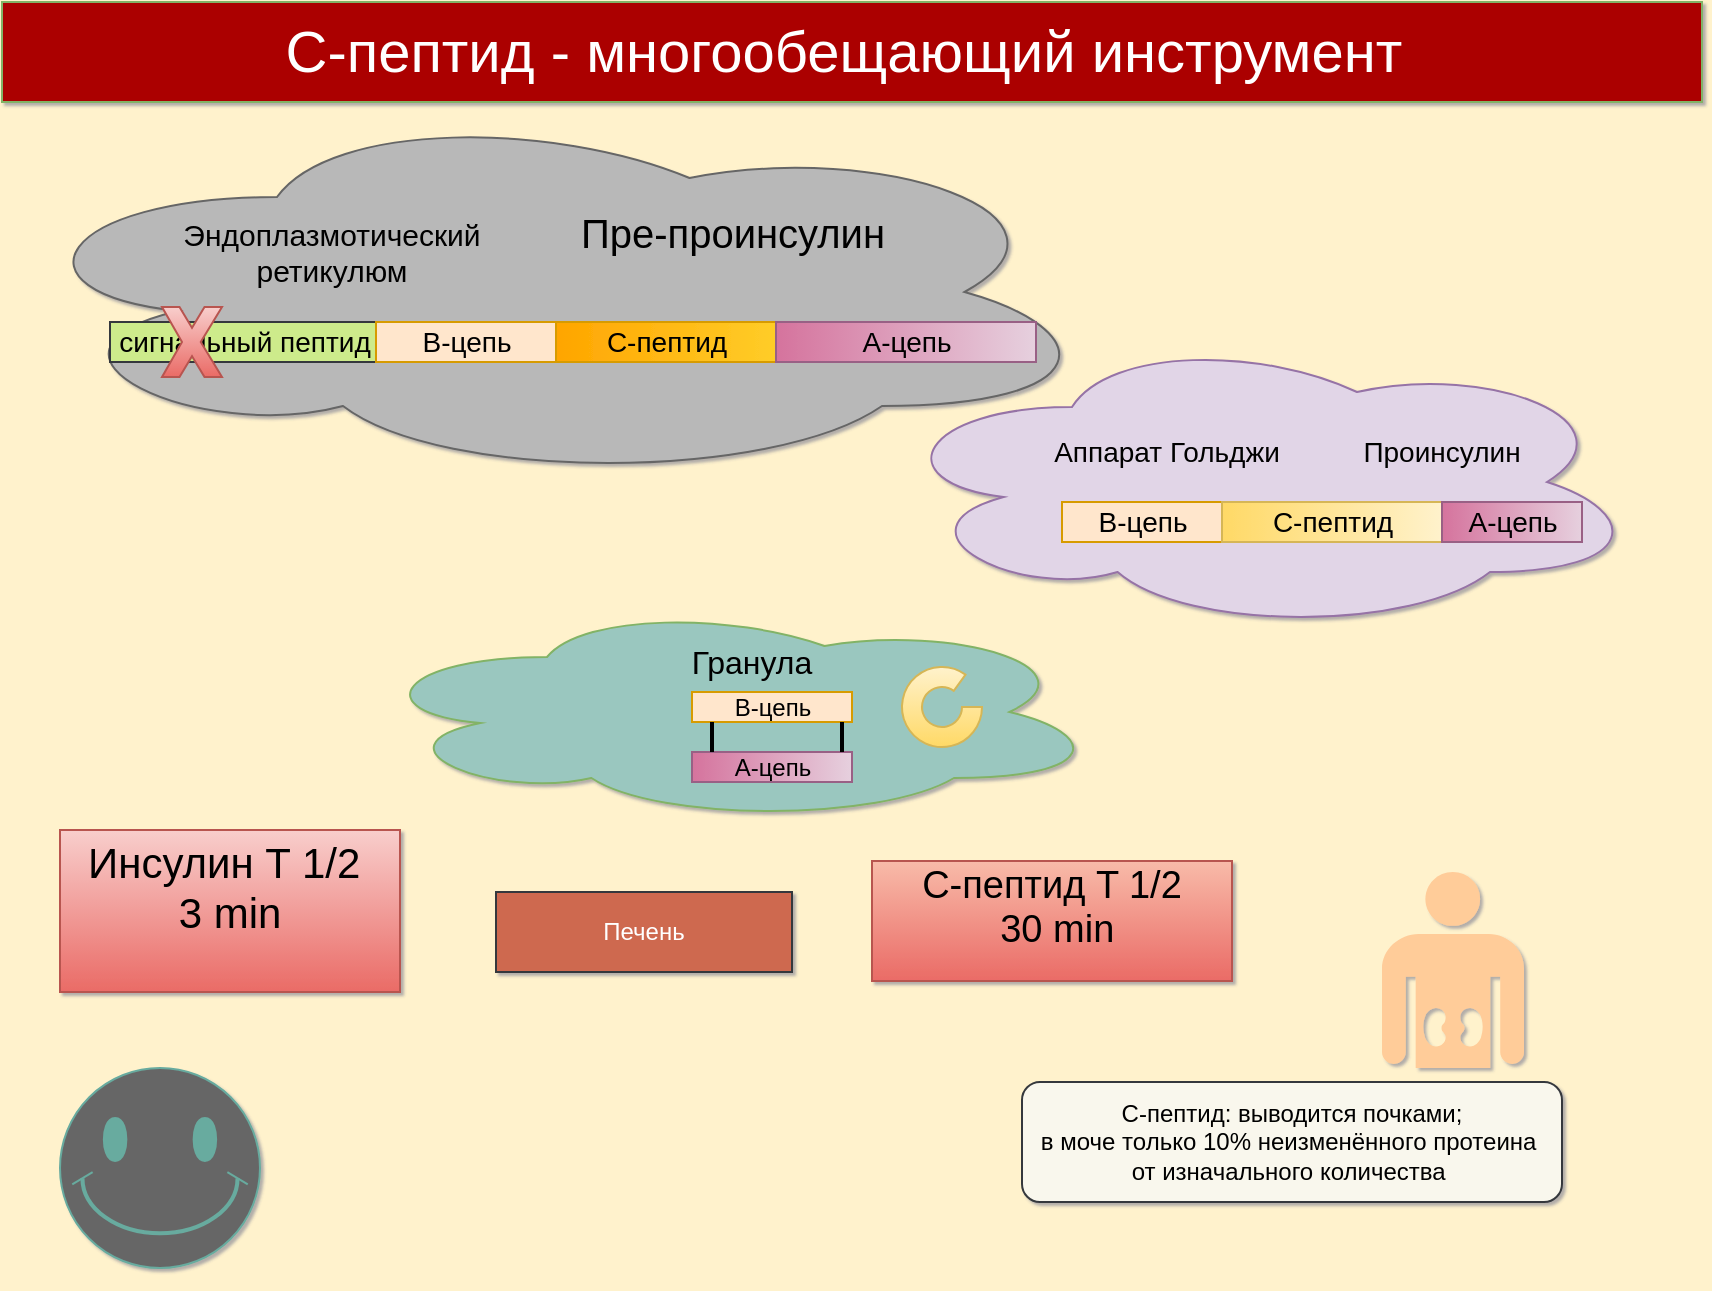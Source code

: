 <mxfile version="24.2.2" type="github">
  <diagram name="Page-1" id="Nb6X_47J_qrHw2PWxK47">
    <mxGraphModel dx="1152" dy="655" grid="0" gridSize="15" guides="1" tooltips="1" connect="1" arrows="1" fold="1" page="1" pageScale="1" pageWidth="850" pageHeight="1100" background="#FFF2CC" math="0" shadow="1">
      <root>
        <object label="" id="0">
          <mxCell />
        </object>
        <mxCell id="1" parent="0" />
        <mxCell id="pU_Kl8a3fYDby-MXZmW--5" value="" style="ellipse;shape=cloud;whiteSpace=wrap;html=1;fontSize=16;fillColor=#B8B8B8;fontColor=#333333;strokeColor=#666666;" vertex="1" parent="1">
          <mxGeometry y="50" width="550" height="190" as="geometry" />
        </mxCell>
        <mxCell id="pU_Kl8a3fYDby-MXZmW--6" value="Эндоплазмотический ретикулюм" style="text;html=1;align=center;verticalAlign=middle;whiteSpace=wrap;rounded=0;fontSize=15;" vertex="1" parent="1">
          <mxGeometry x="70" y="110" width="190" height="30" as="geometry" />
        </mxCell>
        <mxCell id="pU_Kl8a3fYDby-MXZmW--7" value="&lt;font style=&quot;font-size: 20px;&quot;&gt;Пре-проинсулин&lt;/font&gt;" style="text;html=1;align=center;verticalAlign=middle;whiteSpace=wrap;rounded=0;fontSize=20;" vertex="1" parent="1">
          <mxGeometry x="262" y="100" width="207" height="30" as="geometry" />
        </mxCell>
        <mxCell id="pU_Kl8a3fYDby-MXZmW--8" value="" style="ellipse;shape=cloud;whiteSpace=wrap;html=1;fillColor=#e1d5e7;strokeColor=#9673a6;" vertex="1" parent="1">
          <mxGeometry x="440" y="165" width="380" height="150" as="geometry" />
        </mxCell>
        <mxCell id="pU_Kl8a3fYDby-MXZmW--9" value="Аппарат Гольджи" style="text;html=1;align=center;verticalAlign=middle;whiteSpace=wrap;rounded=0;fontSize=14;" vertex="1" parent="1">
          <mxGeometry x="520" y="210" width="125" height="30" as="geometry" />
        </mxCell>
        <mxCell id="pU_Kl8a3fYDby-MXZmW--10" value="&lt;font style=&quot;font-size: 14px;&quot;&gt;Проинсулин&lt;/font&gt;" style="text;html=1;align=center;verticalAlign=middle;whiteSpace=wrap;rounded=0;" vertex="1" parent="1">
          <mxGeometry x="690" y="210" width="60" height="30" as="geometry" />
        </mxCell>
        <mxCell id="pU_Kl8a3fYDby-MXZmW--11" value="" style="ellipse;shape=cloud;whiteSpace=wrap;html=1;fillColor=#9AC7BF;strokeColor=#82b366;" vertex="1" parent="1">
          <mxGeometry x="180" y="300" width="370" height="110" as="geometry" />
        </mxCell>
        <mxCell id="pU_Kl8a3fYDby-MXZmW--12" value="&lt;font style=&quot;font-size: 16px;&quot;&gt;Гранула&lt;/font&gt;" style="text;html=1;align=center;verticalAlign=middle;whiteSpace=wrap;rounded=0;" vertex="1" parent="1">
          <mxGeometry x="345" y="315" width="60" height="30" as="geometry" />
        </mxCell>
        <mxCell id="pU_Kl8a3fYDby-MXZmW--28" value="" style="edgeStyle=orthogonalEdgeStyle;rounded=0;orthogonalLoop=1;jettySize=auto;html=1;curved=0;" edge="1" parent="1" source="pU_Kl8a3fYDby-MXZmW--13" target="pU_Kl8a3fYDby-MXZmW--15">
          <mxGeometry relative="1" as="geometry" />
        </mxCell>
        <mxCell id="pU_Kl8a3fYDby-MXZmW--13" value="&lt;font style=&quot;font-size: 14px;&quot;&gt;сигнальный пептид&lt;/font&gt;" style="html=1;points=[[0,0,0,0,5],[0,1,0,0,-5],[1,0,0,0,5],[1,1,0,0,-5]];perimeter=orthogonalPerimeter;outlineConnect=0;targetShapes=umlLifeline;portConstraint=eastwest;newEdgeStyle={&quot;curved&quot;:0,&quot;rounded&quot;:0};direction=south;fillColor=#cdeb8b;strokeColor=#36393d;" vertex="1" parent="1">
          <mxGeometry x="54" y="160" width="133" height="20" as="geometry" />
        </mxCell>
        <mxCell id="pU_Kl8a3fYDby-MXZmW--14" value="&lt;font style=&quot;font-size: 14px;&quot;&gt;В-цепь&lt;/font&gt;" style="html=1;points=[[0,0,0,0,5],[0,1,0,0,-5],[1,0,0,0,5],[1,1,0,0,-5]];perimeter=orthogonalPerimeter;outlineConnect=0;targetShapes=umlLifeline;portConstraint=eastwest;newEdgeStyle={&quot;curved&quot;:0,&quot;rounded&quot;:0};direction=south;fillColor=#ffe6cc;strokeColor=#d79b00;" vertex="1" parent="1">
          <mxGeometry x="187" y="160" width="90" height="20" as="geometry" />
        </mxCell>
        <mxCell id="pU_Kl8a3fYDby-MXZmW--15" value="&lt;font style=&quot;font-size: 14px;&quot;&gt;С-пептид&lt;/font&gt;" style="html=1;points=[[0,0,0,0,5],[0,1,0,0,-5],[1,0,0,0,5],[1,1,0,0,-5]];perimeter=orthogonalPerimeter;outlineConnect=0;targetShapes=umlLifeline;portConstraint=eastwest;newEdgeStyle={&quot;curved&quot;:0,&quot;rounded&quot;:0};direction=south;fillColor=#ffcd28;gradientColor=#ffa500;strokeColor=#d79b00;" vertex="1" parent="1">
          <mxGeometry x="277" y="160" width="110" height="20" as="geometry" />
        </mxCell>
        <mxCell id="pU_Kl8a3fYDby-MXZmW--16" value="&lt;font style=&quot;font-size: 14px;&quot;&gt;А-цепь&lt;/font&gt;" style="html=1;points=[[0,0,0,0,5],[0,1,0,0,-5],[1,0,0,0,5],[1,1,0,0,-5]];perimeter=orthogonalPerimeter;outlineConnect=0;targetShapes=umlLifeline;portConstraint=eastwest;newEdgeStyle={&quot;curved&quot;:0,&quot;rounded&quot;:0};direction=south;fillColor=#e6d0de;gradientColor=#d5739d;strokeColor=#996185;" vertex="1" parent="1">
          <mxGeometry x="387" y="160" width="130" height="20" as="geometry" />
        </mxCell>
        <mxCell id="pU_Kl8a3fYDby-MXZmW--21" value="&lt;font style=&quot;font-size: 14px;&quot;&gt;В-цепь&lt;/font&gt;" style="html=1;points=[[0,0,0,0,5],[0,1,0,0,-5],[1,0,0,0,5],[1,1,0,0,-5]];perimeter=orthogonalPerimeter;outlineConnect=0;targetShapes=umlLifeline;portConstraint=eastwest;newEdgeStyle={&quot;curved&quot;:0,&quot;rounded&quot;:0};direction=south;fillColor=#ffe6cc;strokeColor=#d79b00;" vertex="1" parent="1">
          <mxGeometry x="530" y="250" width="80" height="20" as="geometry" />
        </mxCell>
        <mxCell id="pU_Kl8a3fYDby-MXZmW--22" value="&lt;font style=&quot;font-size: 14px;&quot;&gt;С-пептид&lt;/font&gt;" style="html=1;points=[[0,0,0,0,5],[0,1,0,0,-5],[1,0,0,0,5],[1,1,0,0,-5]];perimeter=orthogonalPerimeter;outlineConnect=0;targetShapes=umlLifeline;portConstraint=eastwest;newEdgeStyle={&quot;curved&quot;:0,&quot;rounded&quot;:0};direction=south;fillColor=#fff2cc;gradientColor=#ffd966;strokeColor=#d6b656;" vertex="1" parent="1">
          <mxGeometry x="610" y="250" width="110" height="20" as="geometry" />
        </mxCell>
        <mxCell id="pU_Kl8a3fYDby-MXZmW--23" value="&lt;font style=&quot;font-size: 14px;&quot;&gt;А-цепь&lt;/font&gt;" style="html=1;points=[[0,0,0,0,5],[0,1,0,0,-5],[1,0,0,0,5],[1,1,0,0,-5]];perimeter=orthogonalPerimeter;outlineConnect=0;targetShapes=umlLifeline;portConstraint=eastwest;newEdgeStyle={&quot;curved&quot;:0,&quot;rounded&quot;:0};direction=south;fillColor=#e6d0de;gradientColor=#d5739d;strokeColor=#996185;" vertex="1" parent="1">
          <mxGeometry x="720" y="250" width="70" height="20" as="geometry" />
        </mxCell>
        <mxCell id="pU_Kl8a3fYDby-MXZmW--30" value="В-цепь" style="html=1;points=[[0,0,0,0,5],[0,1,0,0,-5],[1,0,0,0,5],[1,1,0,0,-5]];perimeter=orthogonalPerimeter;outlineConnect=0;targetShapes=umlLifeline;portConstraint=eastwest;newEdgeStyle={&quot;curved&quot;:0,&quot;rounded&quot;:0};direction=south;fillColor=#ffe6cc;strokeColor=#d79b00;" vertex="1" parent="1">
          <mxGeometry x="345" y="345" width="80" height="15" as="geometry" />
        </mxCell>
        <mxCell id="pU_Kl8a3fYDby-MXZmW--31" value="А-цепь" style="html=1;points=[[0,0,0,0,5],[0,1,0,0,-5],[1,0,0,0,5],[1,1,0,0,-5]];perimeter=orthogonalPerimeter;outlineConnect=0;targetShapes=umlLifeline;portConstraint=eastwest;newEdgeStyle={&quot;curved&quot;:0,&quot;rounded&quot;:0};direction=south;fillColor=#e6d0de;gradientColor=#d5739d;strokeColor=#996185;" vertex="1" parent="1">
          <mxGeometry x="345" y="375" width="80" height="15" as="geometry" />
        </mxCell>
        <mxCell id="pU_Kl8a3fYDby-MXZmW--35" value="" style="line;strokeWidth=2;direction=south;html=1;" vertex="1" parent="1">
          <mxGeometry x="350" y="360" width="10" height="15" as="geometry" />
        </mxCell>
        <mxCell id="pU_Kl8a3fYDby-MXZmW--39" value="" style="line;strokeWidth=2;direction=south;html=1;" vertex="1" parent="1">
          <mxGeometry x="415" y="360" width="10" height="15" as="geometry" />
        </mxCell>
        <mxCell id="pU_Kl8a3fYDby-MXZmW--41" value="" style="verticalLabelPosition=bottom;verticalAlign=top;html=1;shape=mxgraph.basic.partConcEllipse;startAngle=0.25;endAngle=0.1;arcWidth=0.5;fillColor=#fff2cc;gradientColor=#ffd966;strokeColor=#d6b656;" vertex="1" parent="1">
          <mxGeometry x="450" y="332.5" width="40" height="40" as="geometry" />
        </mxCell>
        <mxCell id="pU_Kl8a3fYDby-MXZmW--42" value="" style="shape=mxgraph.signs.healthcare.kidney;html=1;pointerEvents=1;fillColor=#FFCC99;strokeColor=none;verticalLabelPosition=bottom;verticalAlign=top;align=center;fontColor=#663300;" vertex="1" parent="1">
          <mxGeometry x="690" y="435" width="71" height="98" as="geometry" />
        </mxCell>
        <mxCell id="pU_Kl8a3fYDby-MXZmW--45" value="&lt;font color=&quot;#ffffff&quot;&gt;Печень&lt;/font&gt;" style="rounded=0;whiteSpace=wrap;html=1;fillColor=#CE6950;strokeColor=#36393d;" vertex="1" parent="1">
          <mxGeometry x="247" y="445" width="148" height="40" as="geometry" />
        </mxCell>
        <mxCell id="pU_Kl8a3fYDby-MXZmW--46" value="&lt;font style=&quot;font-size: 19px;&quot;&gt;C-пептид T 1/2&lt;/font&gt;&lt;div&gt;&lt;font style=&quot;font-size: 19px;&quot;&gt;&amp;nbsp;30 min&lt;/font&gt;&lt;div&gt;&lt;br&gt;&lt;/div&gt;&lt;/div&gt;" style="whiteSpace=wrap;html=1;fillColor=#F8BBA9;strokeColor=#b85450;gradientColor=#ea6b66;" vertex="1" parent="1">
          <mxGeometry x="435" y="429.5" width="180" height="60" as="geometry" />
        </mxCell>
        <mxCell id="pU_Kl8a3fYDby-MXZmW--47" value="&lt;font style=&quot;font-size: 21px;&quot;&gt;Инсулин T 1/2&amp;nbsp;&lt;/font&gt;&lt;div&gt;&lt;font style=&quot;font-size: 21px;&quot;&gt;3 min&lt;/font&gt;&lt;div style=&quot;font-size: 21px;&quot;&gt;&lt;br&gt;&lt;/div&gt;&lt;/div&gt;" style="whiteSpace=wrap;html=1;fillColor=#f8cecc;strokeColor=#b85450;gradientColor=#ea6b66;" vertex="1" parent="1">
          <mxGeometry x="29" y="414" width="170" height="81" as="geometry" />
        </mxCell>
        <mxCell id="pU_Kl8a3fYDby-MXZmW--48" value="С-пептид: выводится почками;&lt;div&gt;в моче только 10% неизменённого протеина&amp;nbsp;&lt;/div&gt;&lt;div&gt;от изначального количества&amp;nbsp;&lt;/div&gt;" style="rounded=1;whiteSpace=wrap;html=1;fillColor=#f9f7ed;strokeColor=#36393d;" vertex="1" parent="1">
          <mxGeometry x="510" y="540" width="270" height="60" as="geometry" />
        </mxCell>
        <mxCell id="pU_Kl8a3fYDby-MXZmW--49" value="&lt;font style=&quot;font-size: 29px;&quot;&gt;С-пептид - многообещающий инструмент&amp;nbsp;&lt;/font&gt;" style="rounded=0;whiteSpace=wrap;html=1;fillColor=#AB0000;strokeColor=#82b366;gradientColor=none;fontColor=#FFFFFF;" vertex="1" parent="1">
          <mxGeometry width="850" height="50" as="geometry" />
        </mxCell>
        <mxCell id="pU_Kl8a3fYDby-MXZmW--51" value="" style="verticalLabelPosition=bottom;verticalAlign=top;html=1;shape=mxgraph.basic.x;fillColor=#f8cecc;strokeColor=#b85450;gradientColor=#ea6b66;" vertex="1" parent="1">
          <mxGeometry x="80" y="152.5" width="30" height="35" as="geometry" />
        </mxCell>
        <mxCell id="pU_Kl8a3fYDby-MXZmW--59" value="" style="shape=image;html=1;verticalAlign=top;verticalLabelPosition=bottom;labelBackgroundColor=#ffffff;imageAspect=0;aspect=fixed;image=https://cdn3.iconfinder.com/data/icons/christmas-and-chocolate/700/5-128.png;strokeColor=#FFFFFF;fontColor=#1A1A1A;fillColor=#EEEEEE;" vertex="1" parent="1">
          <mxGeometry x="180" y="512" width="128" height="128" as="geometry" />
        </mxCell>
        <mxCell id="pU_Kl8a3fYDby-MXZmW--61" value="" style="verticalLabelPosition=bottom;verticalAlign=top;html=1;shape=mxgraph.basic.smiley;strokeColor=#67AB9F;fontColor=#1A1A1A;fillColor=#666666;" vertex="1" parent="1">
          <mxGeometry x="29" y="533" width="100" height="100" as="geometry" />
        </mxCell>
        <mxCell id="pU_Kl8a3fYDby-MXZmW--63" value="" style="shape=image;html=1;verticalAlign=top;verticalLabelPosition=bottom;labelBackgroundColor=#ffffff;imageAspect=0;aspect=fixed;image=https://cdn3.iconfinder.com/data/icons/clinical-3/96/blood-test-128.png;strokeColor=#FFFFFF;fontColor=#1A1A1A;fillColor=#EEEEEE;" vertex="1" parent="1">
          <mxGeometry x="370" y="540" width="93" height="93" as="geometry" />
        </mxCell>
      </root>
    </mxGraphModel>
  </diagram>
</mxfile>
